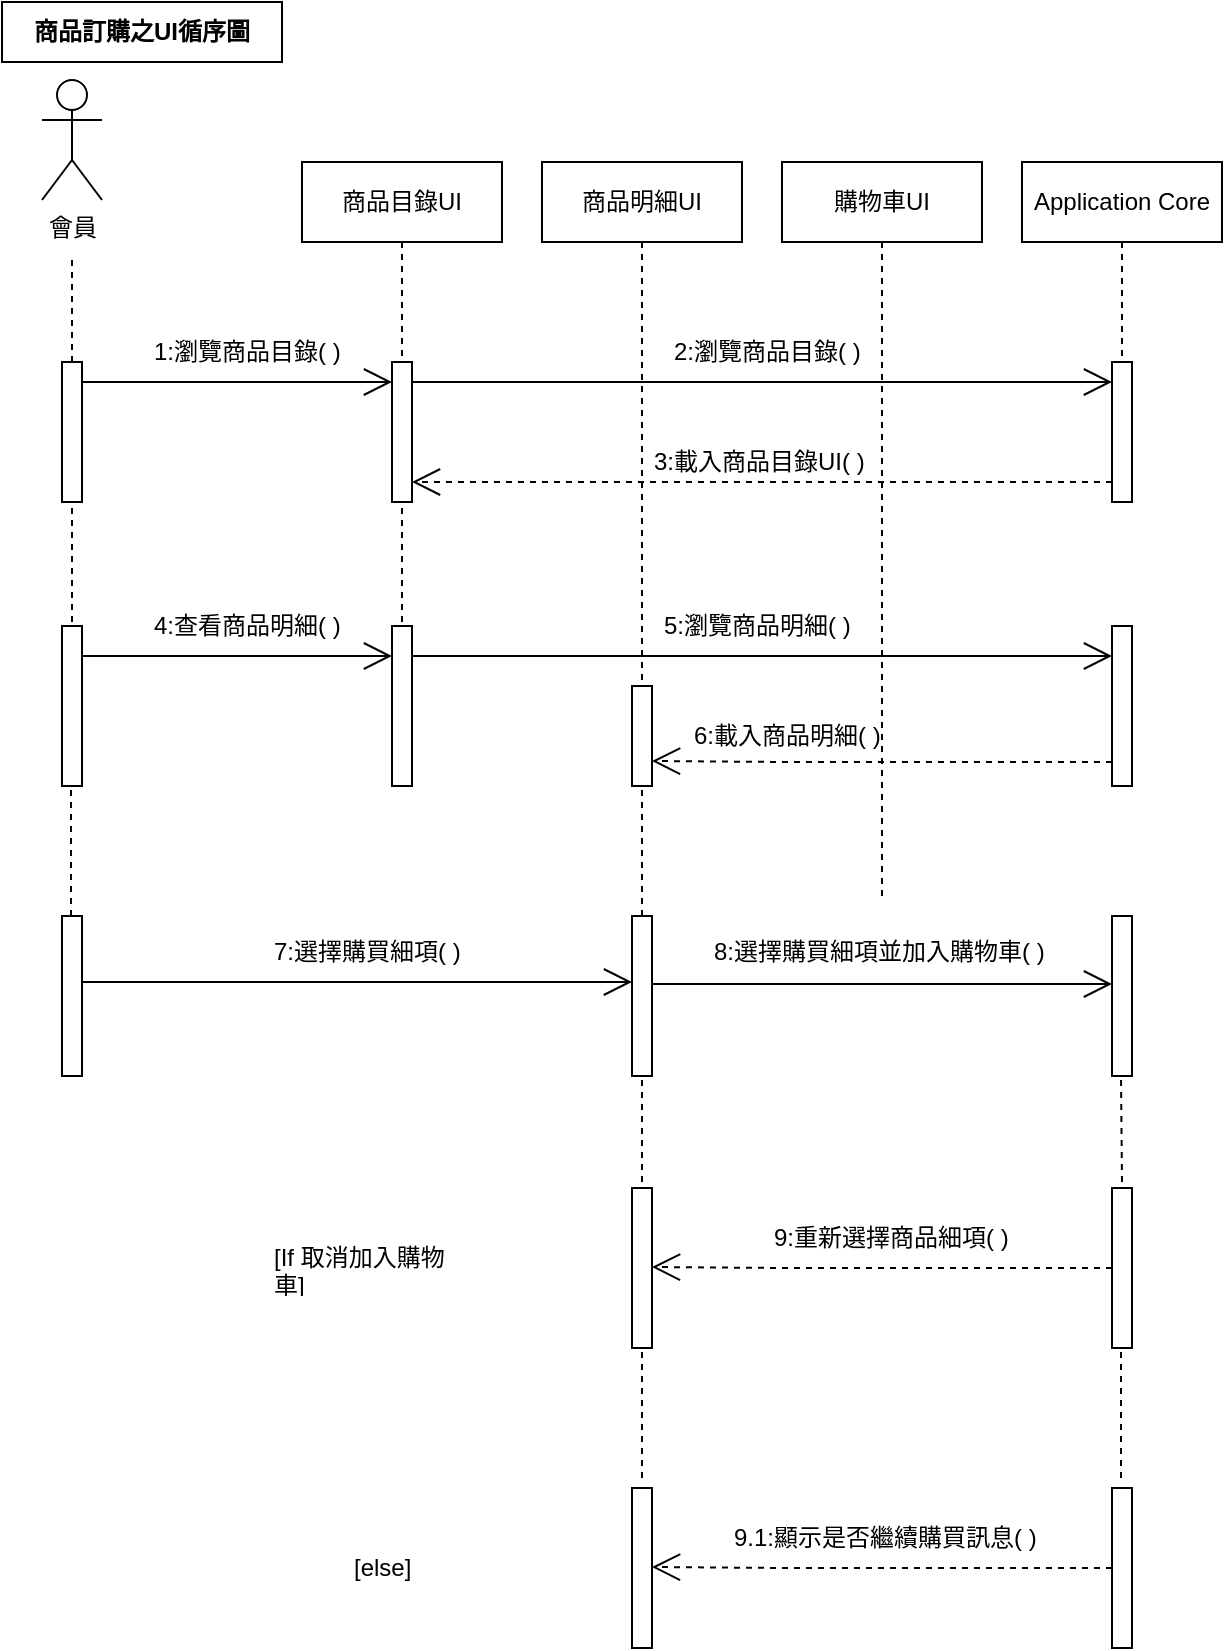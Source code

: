 <mxfile version="21.1.4" type="github">
  <diagram name="Page-1" id="13e1069c-82ec-6db2-03f1-153e76fe0fe0">
    <mxGraphModel dx="880" dy="461" grid="1" gridSize="10" guides="1" tooltips="1" connect="1" arrows="1" fold="1" page="1" pageScale="1" pageWidth="1100" pageHeight="850" background="none" math="0" shadow="0">
      <root>
        <mxCell id="0" />
        <mxCell id="1" parent="0" />
        <mxCell id="bA_DWow7jITAsD4Xbj8_-2" value="會員" style="shape=umlActor;verticalLabelPosition=bottom;verticalAlign=top;html=1;" parent="1" vertex="1">
          <mxGeometry x="60" y="59" width="30" height="60" as="geometry" />
        </mxCell>
        <mxCell id="bA_DWow7jITAsD4Xbj8_-23" value="商品訂購之UI循序圖" style="fontStyle=1;whiteSpace=wrap;html=1;" parent="1" vertex="1">
          <mxGeometry x="40" y="20" width="140" height="30" as="geometry" />
        </mxCell>
        <mxCell id="bA_DWow7jITAsD4Xbj8_-24" value="" style="html=1;points=[];perimeter=orthogonalPerimeter;outlineConnect=0;targetShapes=umlLifeline;portConstraint=eastwest;newEdgeStyle={&quot;edgeStyle&quot;:&quot;elbowEdgeStyle&quot;,&quot;elbow&quot;:&quot;vertical&quot;,&quot;curved&quot;:0,&quot;rounded&quot;:0};" parent="1" vertex="1">
          <mxGeometry x="70" y="200" width="10" height="70" as="geometry" />
        </mxCell>
        <mxCell id="bA_DWow7jITAsD4Xbj8_-27" value="" style="html=1;verticalAlign=bottom;startArrow=none;endArrow=none;dashed=1;rounded=0;" parent="1" source="bA_DWow7jITAsD4Xbj8_-24" edge="1">
          <mxGeometry relative="1" as="geometry">
            <mxPoint x="75" y="168" as="sourcePoint" />
            <mxPoint x="75" y="148" as="targetPoint" />
          </mxGeometry>
        </mxCell>
        <mxCell id="bA_DWow7jITAsD4Xbj8_-30" value="1:瀏覽商品目錄( )" style="text;strokeColor=none;fillColor=none;align=left;verticalAlign=middle;spacingLeft=4;spacingRight=4;overflow=hidden;points=[[0,0.5],[1,0.5]];portConstraint=eastwest;rotatable=0;whiteSpace=wrap;html=1;" parent="1" vertex="1">
          <mxGeometry x="110" y="180" width="110" height="30" as="geometry" />
        </mxCell>
        <mxCell id="bA_DWow7jITAsD4Xbj8_-61" value="商品目錄UI" style="shape=umlLifeline;perimeter=lifelinePerimeter;whiteSpace=wrap;html=1;container=1;dropTarget=0;collapsible=0;recursiveResize=0;outlineConnect=0;portConstraint=eastwest;newEdgeStyle={&quot;edgeStyle&quot;:&quot;elbowEdgeStyle&quot;,&quot;elbow&quot;:&quot;vertical&quot;,&quot;curved&quot;:0,&quot;rounded&quot;:0};" parent="1" vertex="1">
          <mxGeometry x="190" y="100" width="100" height="100" as="geometry" />
        </mxCell>
        <mxCell id="bA_DWow7jITAsD4Xbj8_-55" value="2:瀏覽商品目錄( )" style="text;strokeColor=none;fillColor=none;align=left;verticalAlign=middle;spacingLeft=4;spacingRight=4;overflow=hidden;points=[[0,0.5],[1,0.5]];portConstraint=eastwest;rotatable=0;whiteSpace=wrap;html=1;" parent="1" vertex="1">
          <mxGeometry x="370" y="180" width="110" height="30" as="geometry" />
        </mxCell>
        <mxCell id="bA_DWow7jITAsD4Xbj8_-63" value="商品明細UI" style="shape=umlLifeline;perimeter=lifelinePerimeter;whiteSpace=wrap;html=1;container=1;dropTarget=0;collapsible=0;recursiveResize=0;outlineConnect=0;portConstraint=eastwest;newEdgeStyle={&quot;edgeStyle&quot;:&quot;elbowEdgeStyle&quot;,&quot;elbow&quot;:&quot;vertical&quot;,&quot;curved&quot;:0,&quot;rounded&quot;:0};" parent="1" vertex="1">
          <mxGeometry x="310" y="100" width="100" height="260" as="geometry" />
        </mxCell>
        <mxCell id="bA_DWow7jITAsD4Xbj8_-65" value="購物車UI" style="shape=umlLifeline;perimeter=lifelinePerimeter;whiteSpace=wrap;html=1;container=1;dropTarget=0;collapsible=0;recursiveResize=0;outlineConnect=0;portConstraint=eastwest;newEdgeStyle={&quot;edgeStyle&quot;:&quot;elbowEdgeStyle&quot;,&quot;elbow&quot;:&quot;vertical&quot;,&quot;curved&quot;:0,&quot;rounded&quot;:0};" parent="1" vertex="1">
          <mxGeometry x="430" y="100" width="100" height="370" as="geometry" />
        </mxCell>
        <mxCell id="bA_DWow7jITAsD4Xbj8_-67" value="Application Core" style="shape=umlLifeline;perimeter=lifelinePerimeter;whiteSpace=wrap;html=1;container=1;dropTarget=0;collapsible=0;recursiveResize=0;outlineConnect=0;portConstraint=eastwest;newEdgeStyle={&quot;edgeStyle&quot;:&quot;elbowEdgeStyle&quot;,&quot;elbow&quot;:&quot;vertical&quot;,&quot;curved&quot;:0,&quot;rounded&quot;:0};" parent="1" vertex="1">
          <mxGeometry x="550" y="100" width="100" height="100" as="geometry" />
        </mxCell>
        <mxCell id="bA_DWow7jITAsD4Xbj8_-69" value="" style="html=1;points=[];perimeter=orthogonalPerimeter;outlineConnect=0;targetShapes=umlLifeline;portConstraint=eastwest;newEdgeStyle={&quot;edgeStyle&quot;:&quot;elbowEdgeStyle&quot;,&quot;elbow&quot;:&quot;vertical&quot;,&quot;curved&quot;:0,&quot;rounded&quot;:0};" parent="1" vertex="1">
          <mxGeometry x="235" y="200" width="10" height="70" as="geometry" />
        </mxCell>
        <mxCell id="bA_DWow7jITAsD4Xbj8_-74" value="" style="html=1;points=[];perimeter=orthogonalPerimeter;outlineConnect=0;targetShapes=umlLifeline;portConstraint=eastwest;newEdgeStyle={&quot;edgeStyle&quot;:&quot;elbowEdgeStyle&quot;,&quot;elbow&quot;:&quot;vertical&quot;,&quot;curved&quot;:0,&quot;rounded&quot;:0};" parent="1" vertex="1">
          <mxGeometry x="595" y="200" width="10" height="70" as="geometry" />
        </mxCell>
        <mxCell id="bA_DWow7jITAsD4Xbj8_-76" value="" style="endArrow=open;endFill=1;endSize=12;html=1;rounded=0;" parent="1" source="bA_DWow7jITAsD4Xbj8_-69" target="bA_DWow7jITAsD4Xbj8_-74" edge="1">
          <mxGeometry width="160" relative="1" as="geometry">
            <mxPoint x="250" y="210" as="sourcePoint" />
            <mxPoint x="400" y="210" as="targetPoint" />
            <Array as="points">
              <mxPoint x="300" y="210" />
            </Array>
          </mxGeometry>
        </mxCell>
        <mxCell id="bA_DWow7jITAsD4Xbj8_-80" value="" style="endArrow=open;endFill=1;endSize=12;html=1;rounded=0;dashed=1;" parent="1" source="bA_DWow7jITAsD4Xbj8_-74" edge="1">
          <mxGeometry width="160" relative="1" as="geometry">
            <mxPoint x="590" y="260" as="sourcePoint" />
            <mxPoint x="245" y="260" as="targetPoint" />
            <Array as="points">
              <mxPoint x="465" y="260" />
            </Array>
          </mxGeometry>
        </mxCell>
        <mxCell id="bA_DWow7jITAsD4Xbj8_-82" value="" style="endArrow=open;endFill=1;endSize=12;html=1;rounded=0;" parent="1" source="bA_DWow7jITAsD4Xbj8_-24" edge="1">
          <mxGeometry width="160" relative="1" as="geometry">
            <mxPoint x="120" y="210" as="sourcePoint" />
            <mxPoint x="235" y="210" as="targetPoint" />
          </mxGeometry>
        </mxCell>
        <mxCell id="bA_DWow7jITAsD4Xbj8_-60" value="3:載入商品目錄UI( )" style="text;strokeColor=none;fillColor=none;align=left;verticalAlign=middle;spacingLeft=4;spacingRight=4;overflow=hidden;points=[[0,0.5],[1,0.5]];portConstraint=eastwest;rotatable=0;whiteSpace=wrap;html=1;" parent="1" vertex="1">
          <mxGeometry x="360" y="235" width="120" height="30" as="geometry" />
        </mxCell>
        <mxCell id="bA_DWow7jITAsD4Xbj8_-83" value="" style="html=1;points=[];perimeter=orthogonalPerimeter;outlineConnect=0;targetShapes=umlLifeline;portConstraint=eastwest;newEdgeStyle={&quot;edgeStyle&quot;:&quot;elbowEdgeStyle&quot;,&quot;elbow&quot;:&quot;vertical&quot;,&quot;curved&quot;:0,&quot;rounded&quot;:0};direction=west;" parent="1" vertex="1">
          <mxGeometry x="235" y="332" width="10" height="80" as="geometry" />
        </mxCell>
        <mxCell id="bA_DWow7jITAsD4Xbj8_-86" value="" style="html=1;verticalAlign=bottom;startArrow=none;endArrow=none;dashed=1;rounded=0;" parent="1" target="bA_DWow7jITAsD4Xbj8_-69" edge="1">
          <mxGeometry relative="1" as="geometry">
            <mxPoint x="240" y="330" as="sourcePoint" />
            <mxPoint x="239.5" y="280" as="targetPoint" />
          </mxGeometry>
        </mxCell>
        <mxCell id="bA_DWow7jITAsD4Xbj8_-87" value="" style="html=1;points=[];perimeter=orthogonalPerimeter;outlineConnect=0;targetShapes=umlLifeline;portConstraint=eastwest;newEdgeStyle={&quot;edgeStyle&quot;:&quot;elbowEdgeStyle&quot;,&quot;elbow&quot;:&quot;vertical&quot;,&quot;curved&quot;:0,&quot;rounded&quot;:0};" parent="1" vertex="1">
          <mxGeometry x="70" y="332" width="10" height="80" as="geometry" />
        </mxCell>
        <mxCell id="bA_DWow7jITAsD4Xbj8_-88" value="" style="html=1;verticalAlign=bottom;startArrow=none;endArrow=none;dashed=1;rounded=0;" parent="1" target="bA_DWow7jITAsD4Xbj8_-24" edge="1">
          <mxGeometry relative="1" as="geometry">
            <mxPoint x="75" y="330" as="sourcePoint" />
            <mxPoint x="74.5" y="280" as="targetPoint" />
          </mxGeometry>
        </mxCell>
        <mxCell id="bA_DWow7jITAsD4Xbj8_-89" value="" style="endArrow=open;endFill=1;endSize=12;html=1;rounded=0;" parent="1" edge="1">
          <mxGeometry width="160" relative="1" as="geometry">
            <mxPoint x="80" y="347" as="sourcePoint" />
            <mxPoint x="235" y="347" as="targetPoint" />
          </mxGeometry>
        </mxCell>
        <mxCell id="bA_DWow7jITAsD4Xbj8_-90" value="4:查看商品明細( )" style="text;strokeColor=none;fillColor=none;align=left;verticalAlign=middle;spacingLeft=4;spacingRight=4;overflow=hidden;points=[[0,0.5],[1,0.5]];portConstraint=eastwest;rotatable=0;whiteSpace=wrap;html=1;" parent="1" vertex="1">
          <mxGeometry x="110" y="317" width="110" height="30" as="geometry" />
        </mxCell>
        <mxCell id="scAz_sJh-p4d1cDr2ZtB-1" value="" style="html=1;points=[];perimeter=orthogonalPerimeter;outlineConnect=0;targetShapes=umlLifeline;portConstraint=eastwest;newEdgeStyle={&quot;edgeStyle&quot;:&quot;elbowEdgeStyle&quot;,&quot;elbow&quot;:&quot;vertical&quot;,&quot;curved&quot;:0,&quot;rounded&quot;:0};" parent="1" vertex="1">
          <mxGeometry x="595" y="332" width="10" height="80" as="geometry" />
        </mxCell>
        <mxCell id="scAz_sJh-p4d1cDr2ZtB-2" value="" style="endArrow=open;endFill=1;endSize=12;html=1;rounded=0;" parent="1" edge="1">
          <mxGeometry width="160" relative="1" as="geometry">
            <mxPoint x="245" y="347" as="sourcePoint" />
            <mxPoint x="595" y="347" as="targetPoint" />
            <Array as="points">
              <mxPoint x="300" y="347" />
            </Array>
          </mxGeometry>
        </mxCell>
        <mxCell id="scAz_sJh-p4d1cDr2ZtB-3" value="5:瀏覽商品明細( )" style="text;strokeColor=none;fillColor=none;align=left;verticalAlign=middle;spacingLeft=4;spacingRight=4;overflow=hidden;points=[[0,0.5],[1,0.5]];portConstraint=eastwest;rotatable=0;whiteSpace=wrap;html=1;" parent="1" vertex="1">
          <mxGeometry x="365" y="317" width="110" height="30" as="geometry" />
        </mxCell>
        <mxCell id="bNrEyWr68TFna6YiyeJv-1" value="" style="html=1;points=[];perimeter=orthogonalPerimeter;outlineConnect=0;targetShapes=umlLifeline;portConstraint=eastwest;newEdgeStyle={&quot;edgeStyle&quot;:&quot;elbowEdgeStyle&quot;,&quot;elbow&quot;:&quot;vertical&quot;,&quot;curved&quot;:0,&quot;rounded&quot;:0};direction=west;" vertex="1" parent="1">
          <mxGeometry x="355" y="362" width="10" height="50" as="geometry" />
        </mxCell>
        <mxCell id="bNrEyWr68TFna6YiyeJv-2" value="" style="endArrow=open;endFill=1;endSize=12;html=1;rounded=0;dashed=1;" edge="1" parent="1">
          <mxGeometry width="160" relative="1" as="geometry">
            <mxPoint x="595" y="400" as="sourcePoint" />
            <mxPoint x="365" y="399.5" as="targetPoint" />
            <Array as="points">
              <mxPoint x="430" y="400" />
            </Array>
          </mxGeometry>
        </mxCell>
        <mxCell id="bNrEyWr68TFna6YiyeJv-3" value="6:載入商品明細( )" style="text;strokeColor=none;fillColor=none;align=left;verticalAlign=middle;spacingLeft=4;spacingRight=4;overflow=hidden;points=[[0,0.5],[1,0.5]];portConstraint=eastwest;rotatable=0;whiteSpace=wrap;html=1;" vertex="1" parent="1">
          <mxGeometry x="380" y="372" width="110" height="30" as="geometry" />
        </mxCell>
        <mxCell id="bNrEyWr68TFna6YiyeJv-4" value="" style="html=1;points=[];perimeter=orthogonalPerimeter;outlineConnect=0;targetShapes=umlLifeline;portConstraint=eastwest;newEdgeStyle={&quot;edgeStyle&quot;:&quot;elbowEdgeStyle&quot;,&quot;elbow&quot;:&quot;vertical&quot;,&quot;curved&quot;:0,&quot;rounded&quot;:0};" vertex="1" parent="1">
          <mxGeometry x="70" y="477" width="10" height="80" as="geometry" />
        </mxCell>
        <mxCell id="bNrEyWr68TFna6YiyeJv-6" value="" style="html=1;verticalAlign=bottom;startArrow=none;endArrow=none;dashed=1;rounded=0;" edge="1" parent="1">
          <mxGeometry relative="1" as="geometry">
            <mxPoint x="74.5" y="477" as="sourcePoint" />
            <mxPoint x="74.5" y="412" as="targetPoint" />
          </mxGeometry>
        </mxCell>
        <mxCell id="bNrEyWr68TFna6YiyeJv-7" value="" style="html=1;points=[];perimeter=orthogonalPerimeter;outlineConnect=0;targetShapes=umlLifeline;portConstraint=eastwest;newEdgeStyle={&quot;edgeStyle&quot;:&quot;elbowEdgeStyle&quot;,&quot;elbow&quot;:&quot;vertical&quot;,&quot;curved&quot;:0,&quot;rounded&quot;:0};" vertex="1" parent="1">
          <mxGeometry x="355" y="477" width="10" height="80" as="geometry" />
        </mxCell>
        <mxCell id="bNrEyWr68TFna6YiyeJv-8" value="" style="html=1;verticalAlign=bottom;startArrow=none;endArrow=none;dashed=1;rounded=0;" edge="1" parent="1">
          <mxGeometry relative="1" as="geometry">
            <mxPoint x="360" y="477" as="sourcePoint" />
            <mxPoint x="360" y="412" as="targetPoint" />
          </mxGeometry>
        </mxCell>
        <mxCell id="bNrEyWr68TFna6YiyeJv-9" value="" style="html=1;points=[];perimeter=orthogonalPerimeter;outlineConnect=0;targetShapes=umlLifeline;portConstraint=eastwest;newEdgeStyle={&quot;edgeStyle&quot;:&quot;elbowEdgeStyle&quot;,&quot;elbow&quot;:&quot;vertical&quot;,&quot;curved&quot;:0,&quot;rounded&quot;:0};" vertex="1" parent="1">
          <mxGeometry x="595" y="477" width="10" height="80" as="geometry" />
        </mxCell>
        <mxCell id="bNrEyWr68TFna6YiyeJv-10" value="" style="endArrow=open;endFill=1;endSize=12;html=1;rounded=0;" edge="1" parent="1">
          <mxGeometry width="160" relative="1" as="geometry">
            <mxPoint x="80" y="510" as="sourcePoint" />
            <mxPoint x="355" y="510" as="targetPoint" />
          </mxGeometry>
        </mxCell>
        <mxCell id="bNrEyWr68TFna6YiyeJv-11" value="" style="endArrow=open;endFill=1;endSize=12;html=1;rounded=0;" edge="1" parent="1">
          <mxGeometry width="160" relative="1" as="geometry">
            <mxPoint x="365" y="511" as="sourcePoint" />
            <mxPoint x="595" y="511" as="targetPoint" />
          </mxGeometry>
        </mxCell>
        <mxCell id="bNrEyWr68TFna6YiyeJv-12" value="7:選擇購買細項( )" style="text;strokeColor=none;fillColor=none;align=left;verticalAlign=middle;spacingLeft=4;spacingRight=4;overflow=hidden;points=[[0,0.5],[1,0.5]];portConstraint=eastwest;rotatable=0;whiteSpace=wrap;html=1;" vertex="1" parent="1">
          <mxGeometry x="170" y="480" width="110" height="30" as="geometry" />
        </mxCell>
        <mxCell id="bNrEyWr68TFna6YiyeJv-13" value="8:選擇購買細項並加入購物車( )" style="text;strokeColor=none;fillColor=none;align=left;verticalAlign=middle;spacingLeft=4;spacingRight=4;overflow=hidden;points=[[0,0.5],[1,0.5]];portConstraint=eastwest;rotatable=0;whiteSpace=wrap;html=1;" vertex="1" parent="1">
          <mxGeometry x="390" y="480" width="180" height="30" as="geometry" />
        </mxCell>
        <mxCell id="bNrEyWr68TFna6YiyeJv-14" value="" style="html=1;points=[];perimeter=orthogonalPerimeter;outlineConnect=0;targetShapes=umlLifeline;portConstraint=eastwest;newEdgeStyle={&quot;edgeStyle&quot;:&quot;elbowEdgeStyle&quot;,&quot;elbow&quot;:&quot;vertical&quot;,&quot;curved&quot;:0,&quot;rounded&quot;:0};" vertex="1" parent="1">
          <mxGeometry x="595" y="613" width="10" height="80" as="geometry" />
        </mxCell>
        <mxCell id="bNrEyWr68TFna6YiyeJv-15" value="" style="html=1;points=[];perimeter=orthogonalPerimeter;outlineConnect=0;targetShapes=umlLifeline;portConstraint=eastwest;newEdgeStyle={&quot;edgeStyle&quot;:&quot;elbowEdgeStyle&quot;,&quot;elbow&quot;:&quot;vertical&quot;,&quot;curved&quot;:0,&quot;rounded&quot;:0};" vertex="1" parent="1">
          <mxGeometry x="355" y="613" width="10" height="80" as="geometry" />
        </mxCell>
        <mxCell id="bNrEyWr68TFna6YiyeJv-16" value="" style="html=1;verticalAlign=bottom;startArrow=none;endArrow=none;dashed=1;rounded=0;" edge="1" parent="1">
          <mxGeometry relative="1" as="geometry">
            <mxPoint x="600" y="610" as="sourcePoint" />
            <mxPoint x="599.5" y="557" as="targetPoint" />
          </mxGeometry>
        </mxCell>
        <mxCell id="bNrEyWr68TFna6YiyeJv-17" value="" style="html=1;verticalAlign=bottom;startArrow=none;endArrow=none;dashed=1;rounded=0;" edge="1" parent="1">
          <mxGeometry relative="1" as="geometry">
            <mxPoint x="360" y="610" as="sourcePoint" />
            <mxPoint x="360" y="557" as="targetPoint" />
          </mxGeometry>
        </mxCell>
        <mxCell id="bNrEyWr68TFna6YiyeJv-18" value="[If 取消加入購物車]" style="text;strokeColor=none;fillColor=none;align=left;verticalAlign=middle;spacingLeft=4;spacingRight=4;overflow=hidden;points=[[0,0.5],[1,0.5]];portConstraint=eastwest;rotatable=0;whiteSpace=wrap;html=1;" vertex="1" parent="1">
          <mxGeometry x="170" y="638" width="110" height="30" as="geometry" />
        </mxCell>
        <mxCell id="bNrEyWr68TFna6YiyeJv-19" value="" style="endArrow=open;endFill=1;endSize=12;html=1;rounded=0;dashed=1;" edge="1" parent="1">
          <mxGeometry width="160" relative="1" as="geometry">
            <mxPoint x="595" y="653" as="sourcePoint" />
            <mxPoint x="365" y="652.5" as="targetPoint" />
            <Array as="points">
              <mxPoint x="430" y="653" />
            </Array>
          </mxGeometry>
        </mxCell>
        <mxCell id="bNrEyWr68TFna6YiyeJv-20" value="9:重新選擇商品細項( )" style="text;strokeColor=none;fillColor=none;align=left;verticalAlign=middle;spacingLeft=4;spacingRight=4;overflow=hidden;points=[[0,0.5],[1,0.5]];portConstraint=eastwest;rotatable=0;whiteSpace=wrap;html=1;" vertex="1" parent="1">
          <mxGeometry x="420" y="623" width="130" height="30" as="geometry" />
        </mxCell>
        <mxCell id="bNrEyWr68TFna6YiyeJv-21" value="" style="html=1;points=[];perimeter=orthogonalPerimeter;outlineConnect=0;targetShapes=umlLifeline;portConstraint=eastwest;newEdgeStyle={&quot;edgeStyle&quot;:&quot;elbowEdgeStyle&quot;,&quot;elbow&quot;:&quot;vertical&quot;,&quot;curved&quot;:0,&quot;rounded&quot;:0};" vertex="1" parent="1">
          <mxGeometry x="595" y="763" width="10" height="80" as="geometry" />
        </mxCell>
        <mxCell id="bNrEyWr68TFna6YiyeJv-22" value="" style="html=1;points=[];perimeter=orthogonalPerimeter;outlineConnect=0;targetShapes=umlLifeline;portConstraint=eastwest;newEdgeStyle={&quot;edgeStyle&quot;:&quot;elbowEdgeStyle&quot;,&quot;elbow&quot;:&quot;vertical&quot;,&quot;curved&quot;:0,&quot;rounded&quot;:0};" vertex="1" parent="1">
          <mxGeometry x="355" y="763" width="10" height="80" as="geometry" />
        </mxCell>
        <mxCell id="bNrEyWr68TFna6YiyeJv-23" value="" style="html=1;verticalAlign=bottom;startArrow=none;endArrow=none;dashed=1;rounded=0;" edge="1" parent="1">
          <mxGeometry relative="1" as="geometry">
            <mxPoint x="599.5" y="758" as="sourcePoint" />
            <mxPoint x="599.5" y="693" as="targetPoint" />
          </mxGeometry>
        </mxCell>
        <mxCell id="bNrEyWr68TFna6YiyeJv-24" value="" style="html=1;verticalAlign=bottom;startArrow=none;endArrow=none;dashed=1;rounded=0;" edge="1" parent="1">
          <mxGeometry relative="1" as="geometry">
            <mxPoint x="360" y="758" as="sourcePoint" />
            <mxPoint x="360" y="693" as="targetPoint" />
          </mxGeometry>
        </mxCell>
        <mxCell id="bNrEyWr68TFna6YiyeJv-25" value="[else]" style="text;strokeColor=none;fillColor=none;align=left;verticalAlign=middle;spacingLeft=4;spacingRight=4;overflow=hidden;points=[[0,0.5],[1,0.5]];portConstraint=eastwest;rotatable=0;whiteSpace=wrap;html=1;" vertex="1" parent="1">
          <mxGeometry x="210" y="788" width="40" height="30" as="geometry" />
        </mxCell>
        <mxCell id="bNrEyWr68TFna6YiyeJv-26" value="" style="endArrow=open;endFill=1;endSize=12;html=1;rounded=0;dashed=1;" edge="1" parent="1">
          <mxGeometry width="160" relative="1" as="geometry">
            <mxPoint x="595" y="803" as="sourcePoint" />
            <mxPoint x="365" y="802.5" as="targetPoint" />
            <Array as="points">
              <mxPoint x="430" y="803" />
            </Array>
          </mxGeometry>
        </mxCell>
        <mxCell id="bNrEyWr68TFna6YiyeJv-27" value="9.1:顯示是否繼續購買訊息( )" style="text;strokeColor=none;fillColor=none;align=left;verticalAlign=middle;spacingLeft=4;spacingRight=4;overflow=hidden;points=[[0,0.5],[1,0.5]];portConstraint=eastwest;rotatable=0;whiteSpace=wrap;html=1;" vertex="1" parent="1">
          <mxGeometry x="400" y="773" width="170" height="30" as="geometry" />
        </mxCell>
      </root>
    </mxGraphModel>
  </diagram>
</mxfile>
